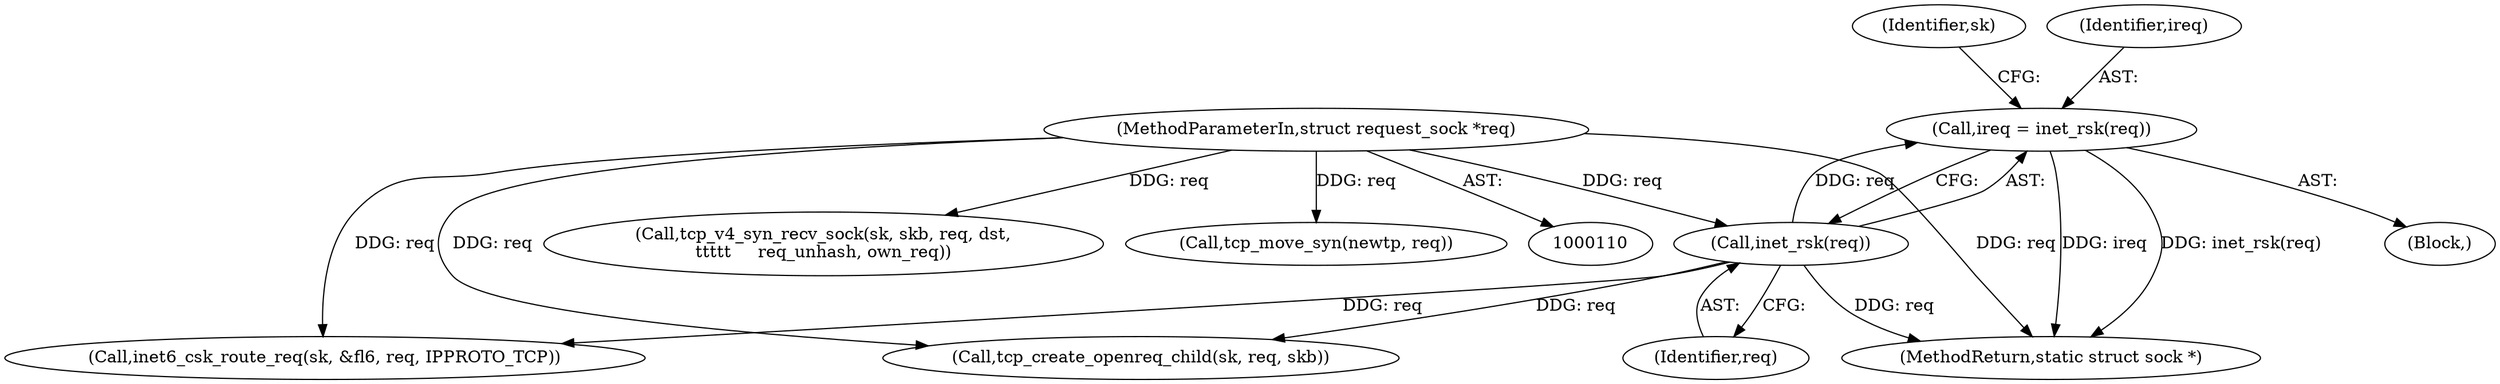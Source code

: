 digraph "0_linux_45f6fad84cc305103b28d73482b344d7f5b76f39_17@pointer" {
"1000269" [label="(Call,ireq = inet_rsk(req))"];
"1000271" [label="(Call,inet_rsk(req))"];
"1000113" [label="(MethodParameterIn,struct request_sock *req)"];
"1000269" [label="(Call,ireq = inet_rsk(req))"];
"1000645" [label="(MethodReturn,static struct sock *)"];
"1000271" [label="(Call,inet_rsk(req))"];
"1000275" [label="(Identifier,sk)"];
"1000270" [label="(Identifier,ireq)"];
"1000141" [label="(Call,tcp_v4_syn_recv_sock(sk, skb, req, dst,\n\t\t\t\t\t     req_unhash, own_req))"];
"1000272" [label="(Identifier,req)"];
"1000117" [label="(Block,)"];
"1000113" [label="(MethodParameterIn,struct request_sock *req)"];
"1000283" [label="(Call,inet6_csk_route_req(sk, &fl6, req, IPPROTO_TCP))"];
"1000591" [label="(Call,tcp_move_syn(newtp, req))"];
"1000295" [label="(Call,tcp_create_openreq_child(sk, req, skb))"];
"1000269" -> "1000117"  [label="AST: "];
"1000269" -> "1000271"  [label="CFG: "];
"1000270" -> "1000269"  [label="AST: "];
"1000271" -> "1000269"  [label="AST: "];
"1000275" -> "1000269"  [label="CFG: "];
"1000269" -> "1000645"  [label="DDG: ireq"];
"1000269" -> "1000645"  [label="DDG: inet_rsk(req)"];
"1000271" -> "1000269"  [label="DDG: req"];
"1000271" -> "1000272"  [label="CFG: "];
"1000272" -> "1000271"  [label="AST: "];
"1000271" -> "1000645"  [label="DDG: req"];
"1000113" -> "1000271"  [label="DDG: req"];
"1000271" -> "1000283"  [label="DDG: req"];
"1000271" -> "1000295"  [label="DDG: req"];
"1000113" -> "1000110"  [label="AST: "];
"1000113" -> "1000645"  [label="DDG: req"];
"1000113" -> "1000141"  [label="DDG: req"];
"1000113" -> "1000283"  [label="DDG: req"];
"1000113" -> "1000295"  [label="DDG: req"];
"1000113" -> "1000591"  [label="DDG: req"];
}
